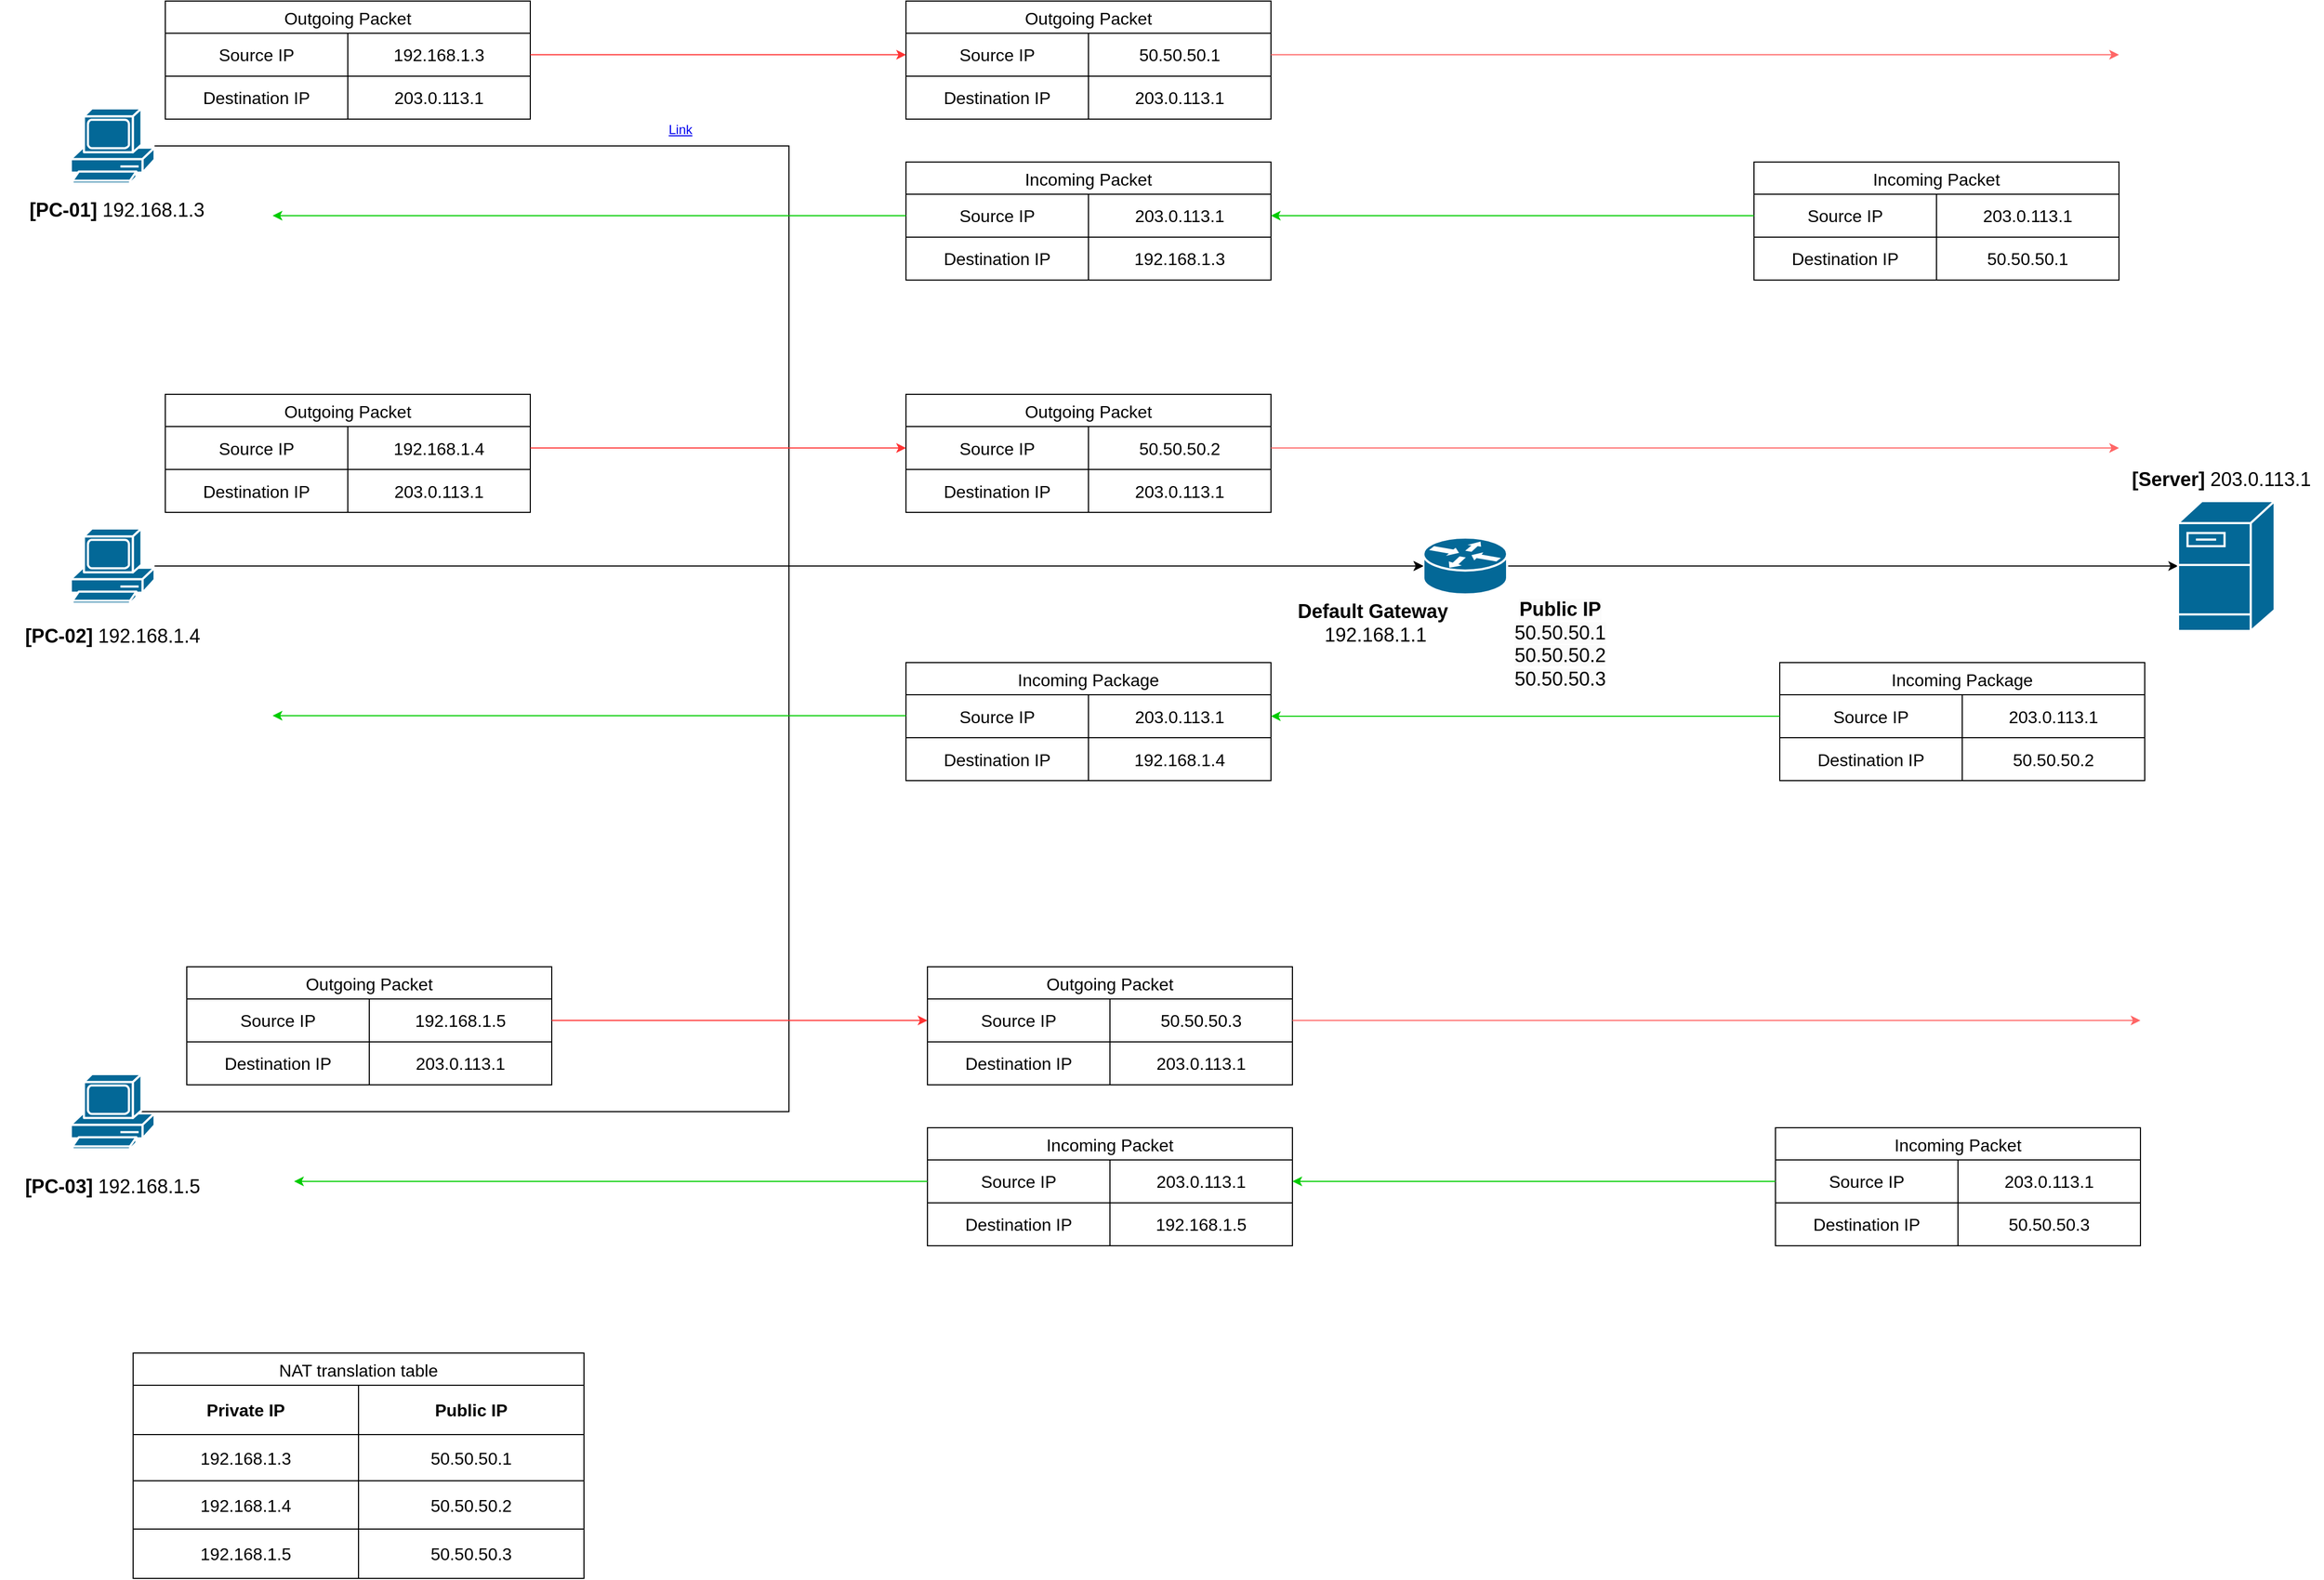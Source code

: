 <mxfile version="22.0.2" type="device">
  <diagram id="6a731a19-8d31-9384-78a2-239565b7b9f0" name="Page-1">
    <mxGraphModel dx="3158" dy="2316" grid="1" gridSize="10" guides="1" tooltips="1" connect="1" arrows="1" fold="1" page="1" pageScale="1" pageWidth="827" pageHeight="1169" background="none" math="0" shadow="0">
      <root>
        <mxCell id="0" />
        <mxCell id="1" parent="0" />
        <object label="NAT translation table" id="Jf1T5h9fYw6Bt_OMcPzL-2282">
          <mxCell style="shape=table;startSize=30;container=1;collapsible=0;childLayout=tableLayout;strokeColor=default;fontSize=16;" vertex="1" parent="1">
            <mxGeometry x="120" y="1200" width="420" height="210" as="geometry" />
          </mxCell>
        </object>
        <mxCell id="Jf1T5h9fYw6Bt_OMcPzL-2283" value="" style="shape=tableRow;horizontal=0;startSize=0;swimlaneHead=0;swimlaneBody=0;strokeColor=inherit;top=0;left=0;bottom=0;right=0;collapsible=0;dropTarget=0;fillColor=none;points=[[0,0.5],[1,0.5]];portConstraint=eastwest;fontSize=16;" vertex="1" parent="Jf1T5h9fYw6Bt_OMcPzL-2282">
          <mxGeometry y="30" width="420" height="46" as="geometry" />
        </mxCell>
        <mxCell id="Jf1T5h9fYw6Bt_OMcPzL-2284" value="&lt;b&gt;Private IP&lt;/b&gt;" style="shape=partialRectangle;html=1;whiteSpace=wrap;connectable=0;strokeColor=inherit;overflow=hidden;fillColor=none;top=0;left=0;bottom=0;right=0;pointerEvents=1;fontSize=16;" vertex="1" parent="Jf1T5h9fYw6Bt_OMcPzL-2283">
          <mxGeometry width="210" height="46" as="geometry">
            <mxRectangle width="210" height="46" as="alternateBounds" />
          </mxGeometry>
        </mxCell>
        <mxCell id="Jf1T5h9fYw6Bt_OMcPzL-2285" value="&lt;b&gt;Public IP&lt;/b&gt;" style="shape=partialRectangle;html=1;whiteSpace=wrap;connectable=0;strokeColor=inherit;overflow=hidden;fillColor=none;top=0;left=0;bottom=0;right=0;pointerEvents=1;fontSize=16;" vertex="1" parent="Jf1T5h9fYw6Bt_OMcPzL-2283">
          <mxGeometry x="210" width="210" height="46" as="geometry">
            <mxRectangle width="210" height="46" as="alternateBounds" />
          </mxGeometry>
        </mxCell>
        <mxCell id="Jf1T5h9fYw6Bt_OMcPzL-2287" value="" style="shape=tableRow;horizontal=0;startSize=0;swimlaneHead=0;swimlaneBody=0;strokeColor=inherit;top=0;left=0;bottom=0;right=0;collapsible=0;dropTarget=0;fillColor=none;points=[[0,0.5],[1,0.5]];portConstraint=eastwest;fontSize=16;" vertex="1" parent="Jf1T5h9fYw6Bt_OMcPzL-2282">
          <mxGeometry y="76" width="420" height="43" as="geometry" />
        </mxCell>
        <mxCell id="Jf1T5h9fYw6Bt_OMcPzL-2288" value="192.168.1.3" style="shape=partialRectangle;html=1;whiteSpace=wrap;connectable=0;strokeColor=inherit;overflow=hidden;fillColor=none;top=0;left=0;bottom=0;right=0;pointerEvents=1;fontSize=16;" vertex="1" parent="Jf1T5h9fYw6Bt_OMcPzL-2287">
          <mxGeometry width="210" height="43" as="geometry">
            <mxRectangle width="210" height="43" as="alternateBounds" />
          </mxGeometry>
        </mxCell>
        <mxCell id="Jf1T5h9fYw6Bt_OMcPzL-2289" value="50.50.50.1" style="shape=partialRectangle;html=1;whiteSpace=wrap;connectable=0;strokeColor=inherit;overflow=hidden;fillColor=none;top=0;left=0;bottom=0;right=0;pointerEvents=1;fontSize=16;" vertex="1" parent="Jf1T5h9fYw6Bt_OMcPzL-2287">
          <mxGeometry x="210" width="210" height="43" as="geometry">
            <mxRectangle width="210" height="43" as="alternateBounds" />
          </mxGeometry>
        </mxCell>
        <mxCell id="Jf1T5h9fYw6Bt_OMcPzL-2291" value="" style="shape=tableRow;horizontal=0;startSize=0;swimlaneHead=0;swimlaneBody=0;strokeColor=inherit;top=0;left=0;bottom=0;right=0;collapsible=0;dropTarget=0;fillColor=none;points=[[0,0.5],[1,0.5]];portConstraint=eastwest;fontSize=16;" vertex="1" parent="Jf1T5h9fYw6Bt_OMcPzL-2282">
          <mxGeometry y="119" width="420" height="45" as="geometry" />
        </mxCell>
        <mxCell id="Jf1T5h9fYw6Bt_OMcPzL-2292" value="192.168.1.4" style="shape=partialRectangle;html=1;whiteSpace=wrap;connectable=0;strokeColor=inherit;overflow=hidden;fillColor=none;top=0;left=0;bottom=0;right=0;pointerEvents=1;fontSize=16;" vertex="1" parent="Jf1T5h9fYw6Bt_OMcPzL-2291">
          <mxGeometry width="210" height="45" as="geometry">
            <mxRectangle width="210" height="45" as="alternateBounds" />
          </mxGeometry>
        </mxCell>
        <mxCell id="Jf1T5h9fYw6Bt_OMcPzL-2293" value="50.50.50.2" style="shape=partialRectangle;html=1;whiteSpace=wrap;connectable=0;strokeColor=inherit;overflow=hidden;fillColor=none;top=0;left=0;bottom=0;right=0;pointerEvents=1;fontSize=16;" vertex="1" parent="Jf1T5h9fYw6Bt_OMcPzL-2291">
          <mxGeometry x="210" width="210" height="45" as="geometry">
            <mxRectangle width="210" height="45" as="alternateBounds" />
          </mxGeometry>
        </mxCell>
        <mxCell id="Jf1T5h9fYw6Bt_OMcPzL-2363" style="shape=tableRow;horizontal=0;startSize=0;swimlaneHead=0;swimlaneBody=0;strokeColor=inherit;top=0;left=0;bottom=0;right=0;collapsible=0;dropTarget=0;fillColor=none;points=[[0,0.5],[1,0.5]];portConstraint=eastwest;fontSize=16;" vertex="1" parent="Jf1T5h9fYw6Bt_OMcPzL-2282">
          <mxGeometry y="164" width="420" height="46" as="geometry" />
        </mxCell>
        <mxCell id="Jf1T5h9fYw6Bt_OMcPzL-2364" value="192.168.1.5" style="shape=partialRectangle;html=1;whiteSpace=wrap;connectable=0;strokeColor=inherit;overflow=hidden;fillColor=none;top=0;left=0;bottom=0;right=0;pointerEvents=1;fontSize=16;" vertex="1" parent="Jf1T5h9fYw6Bt_OMcPzL-2363">
          <mxGeometry width="210" height="46" as="geometry">
            <mxRectangle width="210" height="46" as="alternateBounds" />
          </mxGeometry>
        </mxCell>
        <mxCell id="Jf1T5h9fYw6Bt_OMcPzL-2365" value="50.50.50.3" style="shape=partialRectangle;html=1;whiteSpace=wrap;connectable=0;strokeColor=inherit;overflow=hidden;fillColor=none;top=0;left=0;bottom=0;right=0;pointerEvents=1;fontSize=16;" vertex="1" parent="Jf1T5h9fYw6Bt_OMcPzL-2363">
          <mxGeometry x="210" width="210" height="46" as="geometry">
            <mxRectangle width="210" height="46" as="alternateBounds" />
          </mxGeometry>
        </mxCell>
        <mxCell id="Jf1T5h9fYw6Bt_OMcPzL-2257" value="" style="shape=mxgraph.cisco.computers_and_peripherals.pc;sketch=0;html=1;pointerEvents=1;dashed=0;fillColor=#036897;strokeColor=#ffffff;strokeWidth=2;verticalLabelPosition=bottom;verticalAlign=top;align=center;outlineConnect=0;" vertex="1" parent="1">
          <mxGeometry x="62" y="40" width="78" height="70" as="geometry" />
        </mxCell>
        <mxCell id="Jf1T5h9fYw6Bt_OMcPzL-2270" value="" style="shape=mxgraph.cisco.computers_and_peripherals.pc;sketch=0;html=1;pointerEvents=1;dashed=0;fillColor=#036897;strokeColor=#ffffff;strokeWidth=2;verticalLabelPosition=bottom;verticalAlign=top;align=center;outlineConnect=0;" vertex="1" parent="1">
          <mxGeometry x="62" y="431.5" width="78" height="70" as="geometry" />
        </mxCell>
        <mxCell id="Jf1T5h9fYw6Bt_OMcPzL-2298" style="edgeStyle=orthogonalEdgeStyle;rounded=0;orthogonalLoop=1;jettySize=auto;html=1;exitX=0.83;exitY=0.5;exitDx=0;exitDy=0;exitPerimeter=0;entryX=0;entryY=0.5;entryDx=0;entryDy=0;entryPerimeter=0;" edge="1" parent="1" source="Jf1T5h9fYw6Bt_OMcPzL-2271" target="Jf1T5h9fYw6Bt_OMcPzL-2295">
          <mxGeometry relative="1" as="geometry">
            <mxPoint x="592" y="341.5" as="targetPoint" />
          </mxGeometry>
        </mxCell>
        <mxCell id="Jf1T5h9fYw6Bt_OMcPzL-2271" value="" style="shape=mxgraph.cisco.computers_and_peripherals.pc;sketch=0;html=1;pointerEvents=1;dashed=0;fillColor=#036897;strokeColor=#ffffff;strokeWidth=2;verticalLabelPosition=bottom;verticalAlign=top;align=center;outlineConnect=0;" vertex="1" parent="1">
          <mxGeometry x="62" y="940" width="78" height="70" as="geometry" />
        </mxCell>
        <mxCell id="Jf1T5h9fYw6Bt_OMcPzL-2391" style="edgeStyle=orthogonalEdgeStyle;rounded=0;orthogonalLoop=1;jettySize=auto;html=1;" edge="1" parent="1" source="Jf1T5h9fYw6Bt_OMcPzL-2295" target="Jf1T5h9fYw6Bt_OMcPzL-2329">
          <mxGeometry relative="1" as="geometry" />
        </mxCell>
        <mxCell id="Jf1T5h9fYw6Bt_OMcPzL-2295" value="" style="shape=mxgraph.cisco.routers.router;sketch=0;html=1;pointerEvents=1;dashed=0;fillColor=#036897;strokeColor=#ffffff;strokeWidth=2;verticalLabelPosition=bottom;verticalAlign=top;align=center;outlineConnect=0;" vertex="1" parent="1">
          <mxGeometry x="1322" y="440" width="78" height="53" as="geometry" />
        </mxCell>
        <mxCell id="Jf1T5h9fYw6Bt_OMcPzL-2296" style="edgeStyle=orthogonalEdgeStyle;rounded=0;orthogonalLoop=1;jettySize=auto;html=1;entryX=0;entryY=0.5;entryDx=0;entryDy=0;entryPerimeter=0;" edge="1" parent="1" source="Jf1T5h9fYw6Bt_OMcPzL-2257" target="Jf1T5h9fYw6Bt_OMcPzL-2295">
          <mxGeometry relative="1" as="geometry" />
        </mxCell>
        <mxCell id="Jf1T5h9fYw6Bt_OMcPzL-2297" style="edgeStyle=orthogonalEdgeStyle;rounded=0;orthogonalLoop=1;jettySize=auto;html=1;entryX=0;entryY=0.5;entryDx=0;entryDy=0;entryPerimeter=0;" edge="1" parent="1" source="Jf1T5h9fYw6Bt_OMcPzL-2270" target="Jf1T5h9fYw6Bt_OMcPzL-2295">
          <mxGeometry relative="1" as="geometry" />
        </mxCell>
        <mxCell id="Jf1T5h9fYw6Bt_OMcPzL-2311" value="Outgoing Packet" style="shape=table;startSize=30;container=1;collapsible=0;childLayout=tableLayout;strokeColor=default;fontSize=16;" vertex="1" parent="1">
          <mxGeometry x="150" y="-60" width="340" height="110" as="geometry" />
        </mxCell>
        <mxCell id="Jf1T5h9fYw6Bt_OMcPzL-2312" value="" style="shape=tableRow;horizontal=0;startSize=0;swimlaneHead=0;swimlaneBody=0;strokeColor=inherit;top=0;left=0;bottom=0;right=0;collapsible=0;dropTarget=0;fillColor=none;points=[[0,0.5],[1,0.5]];portConstraint=eastwest;fontSize=16;" vertex="1" parent="Jf1T5h9fYw6Bt_OMcPzL-2311">
          <mxGeometry y="30" width="340" height="40" as="geometry" />
        </mxCell>
        <mxCell id="Jf1T5h9fYw6Bt_OMcPzL-2313" value="Source IP" style="shape=partialRectangle;html=1;whiteSpace=wrap;connectable=0;strokeColor=inherit;overflow=hidden;fillColor=none;top=0;left=0;bottom=0;right=0;pointerEvents=1;fontSize=16;" vertex="1" parent="Jf1T5h9fYw6Bt_OMcPzL-2312">
          <mxGeometry width="170" height="40" as="geometry">
            <mxRectangle width="170" height="40" as="alternateBounds" />
          </mxGeometry>
        </mxCell>
        <mxCell id="Jf1T5h9fYw6Bt_OMcPzL-2326" value="192.168.1.3" style="shape=partialRectangle;html=1;whiteSpace=wrap;connectable=0;strokeColor=inherit;overflow=hidden;fillColor=none;top=0;left=0;bottom=0;right=0;pointerEvents=1;fontSize=16;" vertex="1" parent="Jf1T5h9fYw6Bt_OMcPzL-2312">
          <mxGeometry x="170" width="170" height="40" as="geometry">
            <mxRectangle width="170" height="40" as="alternateBounds" />
          </mxGeometry>
        </mxCell>
        <mxCell id="Jf1T5h9fYw6Bt_OMcPzL-2324" style="shape=tableRow;horizontal=0;startSize=0;swimlaneHead=0;swimlaneBody=0;strokeColor=inherit;top=0;left=0;bottom=0;right=0;collapsible=0;dropTarget=0;fillColor=none;points=[[0,0.5],[1,0.5]];portConstraint=eastwest;fontSize=16;" vertex="1" parent="Jf1T5h9fYw6Bt_OMcPzL-2311">
          <mxGeometry y="70" width="340" height="40" as="geometry" />
        </mxCell>
        <mxCell id="Jf1T5h9fYw6Bt_OMcPzL-2325" value="Destination IP" style="shape=partialRectangle;html=1;whiteSpace=wrap;connectable=0;strokeColor=inherit;overflow=hidden;fillColor=none;top=0;left=0;bottom=0;right=0;pointerEvents=1;fontSize=16;" vertex="1" parent="Jf1T5h9fYw6Bt_OMcPzL-2324">
          <mxGeometry width="170" height="40" as="geometry">
            <mxRectangle width="170" height="40" as="alternateBounds" />
          </mxGeometry>
        </mxCell>
        <mxCell id="Jf1T5h9fYw6Bt_OMcPzL-2327" value="203.0.113.1" style="shape=partialRectangle;html=1;whiteSpace=wrap;connectable=0;strokeColor=inherit;overflow=hidden;fillColor=none;top=0;left=0;bottom=0;right=0;pointerEvents=1;fontSize=16;" vertex="1" parent="Jf1T5h9fYw6Bt_OMcPzL-2324">
          <mxGeometry x="170" width="170" height="40" as="geometry">
            <mxRectangle width="170" height="40" as="alternateBounds" />
          </mxGeometry>
        </mxCell>
        <mxCell id="Jf1T5h9fYw6Bt_OMcPzL-2329" value="" style="shape=mxgraph.cisco.servers.fileserver;sketch=0;html=1;pointerEvents=1;dashed=0;fillColor=#036897;strokeColor=#ffffff;strokeWidth=2;verticalLabelPosition=bottom;verticalAlign=top;align=center;outlineConnect=0;" vertex="1" parent="1">
          <mxGeometry x="2025" y="406" width="90" height="121" as="geometry" />
        </mxCell>
        <mxCell id="Jf1T5h9fYw6Bt_OMcPzL-2331" value="&lt;font style=&quot;font-size: 18px;&quot;&gt;&lt;b&gt;[PC-01]&lt;/b&gt;&amp;nbsp;192.168.1.3&lt;/font&gt;" style="text;html=1;strokeColor=none;fillColor=none;align=center;verticalAlign=middle;whiteSpace=wrap;rounded=0;" vertex="1" parent="1">
          <mxGeometry y="120" width="210" height="30" as="geometry" />
        </mxCell>
        <mxCell id="Jf1T5h9fYw6Bt_OMcPzL-2332" value="&lt;font style=&quot;font-size: 18px;&quot;&gt;&lt;b&gt;[PC-02]&lt;/b&gt;&amp;nbsp;192.168.1.4&lt;/font&gt;" style="text;html=1;strokeColor=none;fillColor=none;align=center;verticalAlign=middle;whiteSpace=wrap;rounded=0;" vertex="1" parent="1">
          <mxGeometry x="-4" y="516.5" width="210" height="30" as="geometry" />
        </mxCell>
        <mxCell id="Jf1T5h9fYw6Bt_OMcPzL-2333" value="&lt;font style=&quot;font-size: 18px;&quot;&gt;&lt;b&gt;[Server]&lt;/b&gt; 203.0.113.1&lt;/font&gt;" style="text;html=1;align=center;verticalAlign=middle;resizable=0;points=[];autosize=1;strokeColor=none;fillColor=none;" vertex="1" parent="1">
          <mxGeometry x="1970" y="366" width="190" height="40" as="geometry" />
        </mxCell>
        <mxCell id="Jf1T5h9fYw6Bt_OMcPzL-2334" value="Outgoing Packet" style="shape=table;startSize=30;container=1;collapsible=0;childLayout=tableLayout;strokeColor=default;fontSize=16;" vertex="1" parent="1">
          <mxGeometry x="840" y="-60" width="340" height="110" as="geometry" />
        </mxCell>
        <mxCell id="Jf1T5h9fYw6Bt_OMcPzL-2335" value="" style="shape=tableRow;horizontal=0;startSize=0;swimlaneHead=0;swimlaneBody=0;strokeColor=inherit;top=0;left=0;bottom=0;right=0;collapsible=0;dropTarget=0;fillColor=none;points=[[0,0.5],[1,0.5]];portConstraint=eastwest;fontSize=16;" vertex="1" parent="Jf1T5h9fYw6Bt_OMcPzL-2334">
          <mxGeometry y="30" width="340" height="40" as="geometry" />
        </mxCell>
        <mxCell id="Jf1T5h9fYw6Bt_OMcPzL-2336" value="Source IP" style="shape=partialRectangle;html=1;whiteSpace=wrap;connectable=0;strokeColor=inherit;overflow=hidden;fillColor=none;top=0;left=0;bottom=0;right=0;pointerEvents=1;fontSize=16;" vertex="1" parent="Jf1T5h9fYw6Bt_OMcPzL-2335">
          <mxGeometry width="170" height="40" as="geometry">
            <mxRectangle width="170" height="40" as="alternateBounds" />
          </mxGeometry>
        </mxCell>
        <mxCell id="Jf1T5h9fYw6Bt_OMcPzL-2337" value="50.50.50.1" style="shape=partialRectangle;html=1;whiteSpace=wrap;connectable=0;strokeColor=inherit;overflow=hidden;fillColor=none;top=0;left=0;bottom=0;right=0;pointerEvents=1;fontSize=16;" vertex="1" parent="Jf1T5h9fYw6Bt_OMcPzL-2335">
          <mxGeometry x="170" width="170" height="40" as="geometry">
            <mxRectangle width="170" height="40" as="alternateBounds" />
          </mxGeometry>
        </mxCell>
        <mxCell id="Jf1T5h9fYw6Bt_OMcPzL-2338" style="shape=tableRow;horizontal=0;startSize=0;swimlaneHead=0;swimlaneBody=0;strokeColor=inherit;top=0;left=0;bottom=0;right=0;collapsible=0;dropTarget=0;fillColor=none;points=[[0,0.5],[1,0.5]];portConstraint=eastwest;fontSize=16;" vertex="1" parent="Jf1T5h9fYw6Bt_OMcPzL-2334">
          <mxGeometry y="70" width="340" height="40" as="geometry" />
        </mxCell>
        <mxCell id="Jf1T5h9fYw6Bt_OMcPzL-2339" value="Destination IP" style="shape=partialRectangle;html=1;whiteSpace=wrap;connectable=0;strokeColor=inherit;overflow=hidden;fillColor=none;top=0;left=0;bottom=0;right=0;pointerEvents=1;fontSize=16;" vertex="1" parent="Jf1T5h9fYw6Bt_OMcPzL-2338">
          <mxGeometry width="170" height="40" as="geometry">
            <mxRectangle width="170" height="40" as="alternateBounds" />
          </mxGeometry>
        </mxCell>
        <mxCell id="Jf1T5h9fYw6Bt_OMcPzL-2340" value="203.0.113.1" style="shape=partialRectangle;html=1;whiteSpace=wrap;connectable=0;strokeColor=inherit;overflow=hidden;fillColor=none;top=0;left=0;bottom=0;right=0;pointerEvents=1;fontSize=16;" vertex="1" parent="Jf1T5h9fYw6Bt_OMcPzL-2338">
          <mxGeometry x="170" width="170" height="40" as="geometry">
            <mxRectangle width="170" height="40" as="alternateBounds" />
          </mxGeometry>
        </mxCell>
        <mxCell id="Jf1T5h9fYw6Bt_OMcPzL-2343" style="edgeStyle=orthogonalEdgeStyle;rounded=0;orthogonalLoop=1;jettySize=auto;html=1;entryX=0;entryY=0.5;entryDx=0;entryDy=0;strokeColor=#FF3333;" edge="1" parent="1" source="Jf1T5h9fYw6Bt_OMcPzL-2312" target="Jf1T5h9fYw6Bt_OMcPzL-2335">
          <mxGeometry relative="1" as="geometry" />
        </mxCell>
        <mxCell id="Jf1T5h9fYw6Bt_OMcPzL-2344" value="&lt;font style=&quot;font-size: 18px;&quot;&gt;&lt;b&gt;Default Gateway&lt;/b&gt;&amp;nbsp;&lt;br&gt;192.168.1.1&lt;br&gt;&lt;/font&gt;" style="text;html=1;align=center;verticalAlign=middle;resizable=0;points=[];autosize=1;strokeColor=none;fillColor=none;" vertex="1" parent="1">
          <mxGeometry x="1192" y="490" width="170" height="60" as="geometry" />
        </mxCell>
        <mxCell id="Jf1T5h9fYw6Bt_OMcPzL-2347" value="&lt;b style=&quot;border-color: var(--border-color); color: rgb(0, 0, 0); font-family: Helvetica; font-size: 18px; font-style: normal; font-variant-ligatures: normal; font-variant-caps: normal; letter-spacing: normal; orphans: 2; text-indent: 0px; text-transform: none; widows: 2; word-spacing: 0px; -webkit-text-stroke-width: 0px; background-color: rgb(251, 251, 251); text-decoration-thickness: initial; text-decoration-style: initial; text-decoration-color: initial;&quot;&gt;Public IP&lt;/b&gt;&lt;span style=&quot;color: rgb(0, 0, 0); font-family: Helvetica; font-size: 18px; font-style: normal; font-variant-ligatures: normal; font-variant-caps: normal; font-weight: 400; letter-spacing: normal; orphans: 2; text-indent: 0px; text-transform: none; widows: 2; word-spacing: 0px; -webkit-text-stroke-width: 0px; background-color: rgb(251, 251, 251); text-decoration-thickness: initial; text-decoration-style: initial; text-decoration-color: initial; float: none; display: inline !important;&quot;&gt;&lt;span&gt;&lt;br&gt;&lt;/span&gt;50.50.50.1&lt;br&gt;50.50.50.2&lt;br&gt;50.50.50.3&lt;br&gt;&lt;/span&gt;" style="text;whiteSpace=wrap;html=1;align=center;" vertex="1" parent="1">
          <mxGeometry x="1390" y="490" width="119" height="150" as="geometry" />
        </mxCell>
        <mxCell id="Jf1T5h9fYw6Bt_OMcPzL-2366" style="edgeStyle=orthogonalEdgeStyle;rounded=0;orthogonalLoop=1;jettySize=auto;html=1;strokeColor=#FF6666;" edge="1" parent="1" source="Jf1T5h9fYw6Bt_OMcPzL-2335">
          <mxGeometry relative="1" as="geometry">
            <mxPoint x="1970" y="-10" as="targetPoint" />
          </mxGeometry>
        </mxCell>
        <mxCell id="Jf1T5h9fYw6Bt_OMcPzL-2374" value="Incoming Packet" style="shape=table;startSize=30;container=1;collapsible=0;childLayout=tableLayout;strokeColor=default;fontSize=16;" vertex="1" parent="1">
          <mxGeometry x="1630" y="90" width="340" height="110" as="geometry" />
        </mxCell>
        <mxCell id="Jf1T5h9fYw6Bt_OMcPzL-2375" value="" style="shape=tableRow;horizontal=0;startSize=0;swimlaneHead=0;swimlaneBody=0;strokeColor=inherit;top=0;left=0;bottom=0;right=0;collapsible=0;dropTarget=0;fillColor=none;points=[[0,0.5],[1,0.5]];portConstraint=eastwest;fontSize=16;" vertex="1" parent="Jf1T5h9fYw6Bt_OMcPzL-2374">
          <mxGeometry y="30" width="340" height="40" as="geometry" />
        </mxCell>
        <mxCell id="Jf1T5h9fYw6Bt_OMcPzL-2376" value="Source IP" style="shape=partialRectangle;html=1;whiteSpace=wrap;connectable=0;strokeColor=inherit;overflow=hidden;fillColor=none;top=0;left=0;bottom=0;right=0;pointerEvents=1;fontSize=16;" vertex="1" parent="Jf1T5h9fYw6Bt_OMcPzL-2375">
          <mxGeometry width="170" height="40" as="geometry">
            <mxRectangle width="170" height="40" as="alternateBounds" />
          </mxGeometry>
        </mxCell>
        <mxCell id="Jf1T5h9fYw6Bt_OMcPzL-2377" value="203.0.113.1" style="shape=partialRectangle;html=1;whiteSpace=wrap;connectable=0;strokeColor=inherit;overflow=hidden;fillColor=none;top=0;left=0;bottom=0;right=0;pointerEvents=1;fontSize=16;" vertex="1" parent="Jf1T5h9fYw6Bt_OMcPzL-2375">
          <mxGeometry x="170" width="170" height="40" as="geometry">
            <mxRectangle width="170" height="40" as="alternateBounds" />
          </mxGeometry>
        </mxCell>
        <mxCell id="Jf1T5h9fYw6Bt_OMcPzL-2378" style="shape=tableRow;horizontal=0;startSize=0;swimlaneHead=0;swimlaneBody=0;strokeColor=inherit;top=0;left=0;bottom=0;right=0;collapsible=0;dropTarget=0;fillColor=none;points=[[0,0.5],[1,0.5]];portConstraint=eastwest;fontSize=16;" vertex="1" parent="Jf1T5h9fYw6Bt_OMcPzL-2374">
          <mxGeometry y="70" width="340" height="40" as="geometry" />
        </mxCell>
        <mxCell id="Jf1T5h9fYw6Bt_OMcPzL-2379" value="Destination IP" style="shape=partialRectangle;html=1;whiteSpace=wrap;connectable=0;strokeColor=inherit;overflow=hidden;fillColor=none;top=0;left=0;bottom=0;right=0;pointerEvents=1;fontSize=16;" vertex="1" parent="Jf1T5h9fYw6Bt_OMcPzL-2378">
          <mxGeometry width="170" height="40" as="geometry">
            <mxRectangle width="170" height="40" as="alternateBounds" />
          </mxGeometry>
        </mxCell>
        <mxCell id="Jf1T5h9fYw6Bt_OMcPzL-2380" value="50.50.50.1" style="shape=partialRectangle;html=1;whiteSpace=wrap;connectable=0;strokeColor=inherit;overflow=hidden;fillColor=none;top=0;left=0;bottom=0;right=0;pointerEvents=1;fontSize=16;" vertex="1" parent="Jf1T5h9fYw6Bt_OMcPzL-2378">
          <mxGeometry x="170" width="170" height="40" as="geometry">
            <mxRectangle width="170" height="40" as="alternateBounds" />
          </mxGeometry>
        </mxCell>
        <mxCell id="Jf1T5h9fYw6Bt_OMcPzL-2381" value="Incoming Packet" style="shape=table;startSize=30;container=1;collapsible=0;childLayout=tableLayout;strokeColor=default;fontSize=16;" vertex="1" parent="1">
          <mxGeometry x="840" y="90" width="340" height="110" as="geometry" />
        </mxCell>
        <mxCell id="Jf1T5h9fYw6Bt_OMcPzL-2382" value="" style="shape=tableRow;horizontal=0;startSize=0;swimlaneHead=0;swimlaneBody=0;strokeColor=inherit;top=0;left=0;bottom=0;right=0;collapsible=0;dropTarget=0;fillColor=none;points=[[0,0.5],[1,0.5]];portConstraint=eastwest;fontSize=16;" vertex="1" parent="Jf1T5h9fYw6Bt_OMcPzL-2381">
          <mxGeometry y="30" width="340" height="40" as="geometry" />
        </mxCell>
        <mxCell id="Jf1T5h9fYw6Bt_OMcPzL-2383" value="Source IP" style="shape=partialRectangle;html=1;whiteSpace=wrap;connectable=0;strokeColor=inherit;overflow=hidden;fillColor=none;top=0;left=0;bottom=0;right=0;pointerEvents=1;fontSize=16;" vertex="1" parent="Jf1T5h9fYw6Bt_OMcPzL-2382">
          <mxGeometry width="170" height="40" as="geometry">
            <mxRectangle width="170" height="40" as="alternateBounds" />
          </mxGeometry>
        </mxCell>
        <mxCell id="Jf1T5h9fYw6Bt_OMcPzL-2384" value="203.0.113.1" style="shape=partialRectangle;html=1;whiteSpace=wrap;connectable=0;strokeColor=inherit;overflow=hidden;fillColor=none;top=0;left=0;bottom=0;right=0;pointerEvents=1;fontSize=16;" vertex="1" parent="Jf1T5h9fYw6Bt_OMcPzL-2382">
          <mxGeometry x="170" width="170" height="40" as="geometry">
            <mxRectangle width="170" height="40" as="alternateBounds" />
          </mxGeometry>
        </mxCell>
        <mxCell id="Jf1T5h9fYw6Bt_OMcPzL-2385" style="shape=tableRow;horizontal=0;startSize=0;swimlaneHead=0;swimlaneBody=0;strokeColor=inherit;top=0;left=0;bottom=0;right=0;collapsible=0;dropTarget=0;fillColor=none;points=[[0,0.5],[1,0.5]];portConstraint=eastwest;fontSize=16;" vertex="1" parent="Jf1T5h9fYw6Bt_OMcPzL-2381">
          <mxGeometry y="70" width="340" height="40" as="geometry" />
        </mxCell>
        <mxCell id="Jf1T5h9fYw6Bt_OMcPzL-2386" value="Destination IP" style="shape=partialRectangle;html=1;whiteSpace=wrap;connectable=0;strokeColor=inherit;overflow=hidden;fillColor=none;top=0;left=0;bottom=0;right=0;pointerEvents=1;fontSize=16;" vertex="1" parent="Jf1T5h9fYw6Bt_OMcPzL-2385">
          <mxGeometry width="170" height="40" as="geometry">
            <mxRectangle width="170" height="40" as="alternateBounds" />
          </mxGeometry>
        </mxCell>
        <mxCell id="Jf1T5h9fYw6Bt_OMcPzL-2387" value="192.168.1.3" style="shape=partialRectangle;html=1;whiteSpace=wrap;connectable=0;strokeColor=inherit;overflow=hidden;fillColor=none;top=0;left=0;bottom=0;right=0;pointerEvents=1;fontSize=16;" vertex="1" parent="Jf1T5h9fYw6Bt_OMcPzL-2385">
          <mxGeometry x="170" width="170" height="40" as="geometry">
            <mxRectangle width="170" height="40" as="alternateBounds" />
          </mxGeometry>
        </mxCell>
        <mxCell id="Jf1T5h9fYw6Bt_OMcPzL-2389" style="edgeStyle=orthogonalEdgeStyle;rounded=0;orthogonalLoop=1;jettySize=auto;html=1;entryX=1;entryY=0.5;entryDx=0;entryDy=0;strokeColor=#00CC00;" edge="1" parent="1" source="Jf1T5h9fYw6Bt_OMcPzL-2375" target="Jf1T5h9fYw6Bt_OMcPzL-2382">
          <mxGeometry relative="1" as="geometry" />
        </mxCell>
        <mxCell id="Jf1T5h9fYw6Bt_OMcPzL-2390" style="edgeStyle=orthogonalEdgeStyle;rounded=0;orthogonalLoop=1;jettySize=auto;html=1;strokeColor=#00CC00;" edge="1" parent="1" source="Jf1T5h9fYw6Bt_OMcPzL-2382">
          <mxGeometry relative="1" as="geometry">
            <mxPoint x="250.0" y="140" as="targetPoint" />
          </mxGeometry>
        </mxCell>
        <mxCell id="Jf1T5h9fYw6Bt_OMcPzL-2425" value="Outgoing Packet" style="shape=table;startSize=30;container=1;collapsible=0;childLayout=tableLayout;strokeColor=default;fontSize=16;" vertex="1" parent="1">
          <mxGeometry x="150" y="306.5" width="340" height="110" as="geometry" />
        </mxCell>
        <mxCell id="Jf1T5h9fYw6Bt_OMcPzL-2426" value="" style="shape=tableRow;horizontal=0;startSize=0;swimlaneHead=0;swimlaneBody=0;strokeColor=inherit;top=0;left=0;bottom=0;right=0;collapsible=0;dropTarget=0;fillColor=none;points=[[0,0.5],[1,0.5]];portConstraint=eastwest;fontSize=16;" vertex="1" parent="Jf1T5h9fYw6Bt_OMcPzL-2425">
          <mxGeometry y="30" width="340" height="40" as="geometry" />
        </mxCell>
        <mxCell id="Jf1T5h9fYw6Bt_OMcPzL-2427" value="Source IP" style="shape=partialRectangle;html=1;whiteSpace=wrap;connectable=0;strokeColor=inherit;overflow=hidden;fillColor=none;top=0;left=0;bottom=0;right=0;pointerEvents=1;fontSize=16;" vertex="1" parent="Jf1T5h9fYw6Bt_OMcPzL-2426">
          <mxGeometry width="170" height="40" as="geometry">
            <mxRectangle width="170" height="40" as="alternateBounds" />
          </mxGeometry>
        </mxCell>
        <mxCell id="Jf1T5h9fYw6Bt_OMcPzL-2428" value="192.168.1.4" style="shape=partialRectangle;html=1;whiteSpace=wrap;connectable=0;strokeColor=inherit;overflow=hidden;fillColor=none;top=0;left=0;bottom=0;right=0;pointerEvents=1;fontSize=16;" vertex="1" parent="Jf1T5h9fYw6Bt_OMcPzL-2426">
          <mxGeometry x="170" width="170" height="40" as="geometry">
            <mxRectangle width="170" height="40" as="alternateBounds" />
          </mxGeometry>
        </mxCell>
        <mxCell id="Jf1T5h9fYw6Bt_OMcPzL-2429" style="shape=tableRow;horizontal=0;startSize=0;swimlaneHead=0;swimlaneBody=0;strokeColor=inherit;top=0;left=0;bottom=0;right=0;collapsible=0;dropTarget=0;fillColor=none;points=[[0,0.5],[1,0.5]];portConstraint=eastwest;fontSize=16;" vertex="1" parent="Jf1T5h9fYw6Bt_OMcPzL-2425">
          <mxGeometry y="70" width="340" height="40" as="geometry" />
        </mxCell>
        <mxCell id="Jf1T5h9fYw6Bt_OMcPzL-2430" value="Destination IP" style="shape=partialRectangle;html=1;whiteSpace=wrap;connectable=0;strokeColor=inherit;overflow=hidden;fillColor=none;top=0;left=0;bottom=0;right=0;pointerEvents=1;fontSize=16;" vertex="1" parent="Jf1T5h9fYw6Bt_OMcPzL-2429">
          <mxGeometry width="170" height="40" as="geometry">
            <mxRectangle width="170" height="40" as="alternateBounds" />
          </mxGeometry>
        </mxCell>
        <mxCell id="Jf1T5h9fYw6Bt_OMcPzL-2431" value="203.0.113.1" style="shape=partialRectangle;html=1;whiteSpace=wrap;connectable=0;strokeColor=inherit;overflow=hidden;fillColor=none;top=0;left=0;bottom=0;right=0;pointerEvents=1;fontSize=16;" vertex="1" parent="Jf1T5h9fYw6Bt_OMcPzL-2429">
          <mxGeometry x="170" width="170" height="40" as="geometry">
            <mxRectangle width="170" height="40" as="alternateBounds" />
          </mxGeometry>
        </mxCell>
        <mxCell id="Jf1T5h9fYw6Bt_OMcPzL-2432" value="Outgoing Packet" style="shape=table;startSize=30;container=1;collapsible=0;childLayout=tableLayout;strokeColor=default;fontSize=16;" vertex="1" parent="1">
          <mxGeometry x="840" y="306.5" width="340" height="110" as="geometry" />
        </mxCell>
        <mxCell id="Jf1T5h9fYw6Bt_OMcPzL-2433" value="" style="shape=tableRow;horizontal=0;startSize=0;swimlaneHead=0;swimlaneBody=0;strokeColor=inherit;top=0;left=0;bottom=0;right=0;collapsible=0;dropTarget=0;fillColor=none;points=[[0,0.5],[1,0.5]];portConstraint=eastwest;fontSize=16;" vertex="1" parent="Jf1T5h9fYw6Bt_OMcPzL-2432">
          <mxGeometry y="30" width="340" height="40" as="geometry" />
        </mxCell>
        <mxCell id="Jf1T5h9fYw6Bt_OMcPzL-2434" value="Source IP" style="shape=partialRectangle;html=1;whiteSpace=wrap;connectable=0;strokeColor=inherit;overflow=hidden;fillColor=none;top=0;left=0;bottom=0;right=0;pointerEvents=1;fontSize=16;" vertex="1" parent="Jf1T5h9fYw6Bt_OMcPzL-2433">
          <mxGeometry width="170" height="40" as="geometry">
            <mxRectangle width="170" height="40" as="alternateBounds" />
          </mxGeometry>
        </mxCell>
        <mxCell id="Jf1T5h9fYw6Bt_OMcPzL-2435" value="50.50.50.2" style="shape=partialRectangle;html=1;whiteSpace=wrap;connectable=0;strokeColor=inherit;overflow=hidden;fillColor=none;top=0;left=0;bottom=0;right=0;pointerEvents=1;fontSize=16;" vertex="1" parent="Jf1T5h9fYw6Bt_OMcPzL-2433">
          <mxGeometry x="170" width="170" height="40" as="geometry">
            <mxRectangle width="170" height="40" as="alternateBounds" />
          </mxGeometry>
        </mxCell>
        <mxCell id="Jf1T5h9fYw6Bt_OMcPzL-2436" style="shape=tableRow;horizontal=0;startSize=0;swimlaneHead=0;swimlaneBody=0;strokeColor=inherit;top=0;left=0;bottom=0;right=0;collapsible=0;dropTarget=0;fillColor=none;points=[[0,0.5],[1,0.5]];portConstraint=eastwest;fontSize=16;" vertex="1" parent="Jf1T5h9fYw6Bt_OMcPzL-2432">
          <mxGeometry y="70" width="340" height="40" as="geometry" />
        </mxCell>
        <mxCell id="Jf1T5h9fYw6Bt_OMcPzL-2437" value="Destination IP" style="shape=partialRectangle;html=1;whiteSpace=wrap;connectable=0;strokeColor=inherit;overflow=hidden;fillColor=none;top=0;left=0;bottom=0;right=0;pointerEvents=1;fontSize=16;" vertex="1" parent="Jf1T5h9fYw6Bt_OMcPzL-2436">
          <mxGeometry width="170" height="40" as="geometry">
            <mxRectangle width="170" height="40" as="alternateBounds" />
          </mxGeometry>
        </mxCell>
        <mxCell id="Jf1T5h9fYw6Bt_OMcPzL-2438" value="203.0.113.1" style="shape=partialRectangle;html=1;whiteSpace=wrap;connectable=0;strokeColor=inherit;overflow=hidden;fillColor=none;top=0;left=0;bottom=0;right=0;pointerEvents=1;fontSize=16;" vertex="1" parent="Jf1T5h9fYw6Bt_OMcPzL-2436">
          <mxGeometry x="170" width="170" height="40" as="geometry">
            <mxRectangle width="170" height="40" as="alternateBounds" />
          </mxGeometry>
        </mxCell>
        <mxCell id="Jf1T5h9fYw6Bt_OMcPzL-2439" style="edgeStyle=orthogonalEdgeStyle;rounded=0;orthogonalLoop=1;jettySize=auto;html=1;entryX=0;entryY=0.5;entryDx=0;entryDy=0;strokeColor=#FF3333;" edge="1" parent="1" source="Jf1T5h9fYw6Bt_OMcPzL-2426" target="Jf1T5h9fYw6Bt_OMcPzL-2433">
          <mxGeometry relative="1" as="geometry" />
        </mxCell>
        <mxCell id="Jf1T5h9fYw6Bt_OMcPzL-2440" style="edgeStyle=orthogonalEdgeStyle;rounded=0;orthogonalLoop=1;jettySize=auto;html=1;strokeColor=#FF6666;" edge="1" parent="1" source="Jf1T5h9fYw6Bt_OMcPzL-2433">
          <mxGeometry relative="1" as="geometry">
            <mxPoint x="1970" y="356.5" as="targetPoint" />
          </mxGeometry>
        </mxCell>
        <mxCell id="Jf1T5h9fYw6Bt_OMcPzL-2441" value="Incoming Package" style="shape=table;startSize=30;container=1;collapsible=0;childLayout=tableLayout;strokeColor=default;fontSize=16;" vertex="1" parent="1">
          <mxGeometry x="1654" y="556.5" width="340" height="110" as="geometry" />
        </mxCell>
        <mxCell id="Jf1T5h9fYw6Bt_OMcPzL-2442" value="" style="shape=tableRow;horizontal=0;startSize=0;swimlaneHead=0;swimlaneBody=0;strokeColor=inherit;top=0;left=0;bottom=0;right=0;collapsible=0;dropTarget=0;fillColor=none;points=[[0,0.5],[1,0.5]];portConstraint=eastwest;fontSize=16;" vertex="1" parent="Jf1T5h9fYw6Bt_OMcPzL-2441">
          <mxGeometry y="30" width="340" height="40" as="geometry" />
        </mxCell>
        <mxCell id="Jf1T5h9fYw6Bt_OMcPzL-2443" value="Source IP" style="shape=partialRectangle;html=1;whiteSpace=wrap;connectable=0;strokeColor=inherit;overflow=hidden;fillColor=none;top=0;left=0;bottom=0;right=0;pointerEvents=1;fontSize=16;" vertex="1" parent="Jf1T5h9fYw6Bt_OMcPzL-2442">
          <mxGeometry width="170" height="40" as="geometry">
            <mxRectangle width="170" height="40" as="alternateBounds" />
          </mxGeometry>
        </mxCell>
        <mxCell id="Jf1T5h9fYw6Bt_OMcPzL-2444" value="203.0.113.1" style="shape=partialRectangle;html=1;whiteSpace=wrap;connectable=0;strokeColor=inherit;overflow=hidden;fillColor=none;top=0;left=0;bottom=0;right=0;pointerEvents=1;fontSize=16;" vertex="1" parent="Jf1T5h9fYw6Bt_OMcPzL-2442">
          <mxGeometry x="170" width="170" height="40" as="geometry">
            <mxRectangle width="170" height="40" as="alternateBounds" />
          </mxGeometry>
        </mxCell>
        <mxCell id="Jf1T5h9fYw6Bt_OMcPzL-2445" style="shape=tableRow;horizontal=0;startSize=0;swimlaneHead=0;swimlaneBody=0;strokeColor=inherit;top=0;left=0;bottom=0;right=0;collapsible=0;dropTarget=0;fillColor=none;points=[[0,0.5],[1,0.5]];portConstraint=eastwest;fontSize=16;" vertex="1" parent="Jf1T5h9fYw6Bt_OMcPzL-2441">
          <mxGeometry y="70" width="340" height="40" as="geometry" />
        </mxCell>
        <mxCell id="Jf1T5h9fYw6Bt_OMcPzL-2446" value="Destination IP" style="shape=partialRectangle;html=1;whiteSpace=wrap;connectable=0;strokeColor=inherit;overflow=hidden;fillColor=none;top=0;left=0;bottom=0;right=0;pointerEvents=1;fontSize=16;" vertex="1" parent="Jf1T5h9fYw6Bt_OMcPzL-2445">
          <mxGeometry width="170" height="40" as="geometry">
            <mxRectangle width="170" height="40" as="alternateBounds" />
          </mxGeometry>
        </mxCell>
        <mxCell id="Jf1T5h9fYw6Bt_OMcPzL-2447" value="50.50.50.2" style="shape=partialRectangle;html=1;whiteSpace=wrap;connectable=0;strokeColor=inherit;overflow=hidden;fillColor=none;top=0;left=0;bottom=0;right=0;pointerEvents=1;fontSize=16;" vertex="1" parent="Jf1T5h9fYw6Bt_OMcPzL-2445">
          <mxGeometry x="170" width="170" height="40" as="geometry">
            <mxRectangle width="170" height="40" as="alternateBounds" />
          </mxGeometry>
        </mxCell>
        <mxCell id="Jf1T5h9fYw6Bt_OMcPzL-2448" value="Incoming Package" style="shape=table;startSize=30;container=1;collapsible=0;childLayout=tableLayout;strokeColor=default;fontSize=16;" vertex="1" parent="1">
          <mxGeometry x="840" y="556.5" width="340" height="110" as="geometry" />
        </mxCell>
        <mxCell id="Jf1T5h9fYw6Bt_OMcPzL-2449" value="" style="shape=tableRow;horizontal=0;startSize=0;swimlaneHead=0;swimlaneBody=0;strokeColor=inherit;top=0;left=0;bottom=0;right=0;collapsible=0;dropTarget=0;fillColor=none;points=[[0,0.5],[1,0.5]];portConstraint=eastwest;fontSize=16;" vertex="1" parent="Jf1T5h9fYw6Bt_OMcPzL-2448">
          <mxGeometry y="30" width="340" height="40" as="geometry" />
        </mxCell>
        <mxCell id="Jf1T5h9fYw6Bt_OMcPzL-2450" value="Source IP" style="shape=partialRectangle;html=1;whiteSpace=wrap;connectable=0;strokeColor=inherit;overflow=hidden;fillColor=none;top=0;left=0;bottom=0;right=0;pointerEvents=1;fontSize=16;" vertex="1" parent="Jf1T5h9fYw6Bt_OMcPzL-2449">
          <mxGeometry width="170" height="40" as="geometry">
            <mxRectangle width="170" height="40" as="alternateBounds" />
          </mxGeometry>
        </mxCell>
        <mxCell id="Jf1T5h9fYw6Bt_OMcPzL-2451" value="203.0.113.1" style="shape=partialRectangle;html=1;whiteSpace=wrap;connectable=0;strokeColor=inherit;overflow=hidden;fillColor=none;top=0;left=0;bottom=0;right=0;pointerEvents=1;fontSize=16;" vertex="1" parent="Jf1T5h9fYw6Bt_OMcPzL-2449">
          <mxGeometry x="170" width="170" height="40" as="geometry">
            <mxRectangle width="170" height="40" as="alternateBounds" />
          </mxGeometry>
        </mxCell>
        <mxCell id="Jf1T5h9fYw6Bt_OMcPzL-2452" style="shape=tableRow;horizontal=0;startSize=0;swimlaneHead=0;swimlaneBody=0;strokeColor=inherit;top=0;left=0;bottom=0;right=0;collapsible=0;dropTarget=0;fillColor=none;points=[[0,0.5],[1,0.5]];portConstraint=eastwest;fontSize=16;" vertex="1" parent="Jf1T5h9fYw6Bt_OMcPzL-2448">
          <mxGeometry y="70" width="340" height="40" as="geometry" />
        </mxCell>
        <mxCell id="Jf1T5h9fYw6Bt_OMcPzL-2453" value="Destination IP" style="shape=partialRectangle;html=1;whiteSpace=wrap;connectable=0;strokeColor=inherit;overflow=hidden;fillColor=none;top=0;left=0;bottom=0;right=0;pointerEvents=1;fontSize=16;" vertex="1" parent="Jf1T5h9fYw6Bt_OMcPzL-2452">
          <mxGeometry width="170" height="40" as="geometry">
            <mxRectangle width="170" height="40" as="alternateBounds" />
          </mxGeometry>
        </mxCell>
        <mxCell id="Jf1T5h9fYw6Bt_OMcPzL-2454" value="192.168.1.4" style="shape=partialRectangle;html=1;whiteSpace=wrap;connectable=0;strokeColor=inherit;overflow=hidden;fillColor=none;top=0;left=0;bottom=0;right=0;pointerEvents=1;fontSize=16;" vertex="1" parent="Jf1T5h9fYw6Bt_OMcPzL-2452">
          <mxGeometry x="170" width="170" height="40" as="geometry">
            <mxRectangle width="170" height="40" as="alternateBounds" />
          </mxGeometry>
        </mxCell>
        <mxCell id="Jf1T5h9fYw6Bt_OMcPzL-2455" style="edgeStyle=orthogonalEdgeStyle;rounded=0;orthogonalLoop=1;jettySize=auto;html=1;entryX=1;entryY=0.5;entryDx=0;entryDy=0;strokeColor=#00CC00;" edge="1" parent="1" source="Jf1T5h9fYw6Bt_OMcPzL-2442" target="Jf1T5h9fYw6Bt_OMcPzL-2449">
          <mxGeometry relative="1" as="geometry">
            <Array as="points">
              <mxPoint x="1520" y="607" />
              <mxPoint x="1520" y="607" />
            </Array>
          </mxGeometry>
        </mxCell>
        <mxCell id="Jf1T5h9fYw6Bt_OMcPzL-2456" style="edgeStyle=orthogonalEdgeStyle;rounded=0;orthogonalLoop=1;jettySize=auto;html=1;strokeColor=#00CC00;" edge="1" parent="1" source="Jf1T5h9fYw6Bt_OMcPzL-2449">
          <mxGeometry relative="1" as="geometry">
            <mxPoint x="250" y="606" as="targetPoint" />
          </mxGeometry>
        </mxCell>
        <mxCell id="Jf1T5h9fYw6Bt_OMcPzL-2457" value="&lt;font style=&quot;font-size: 18px;&quot;&gt;&lt;b&gt;[PC-03]&lt;/b&gt;&amp;nbsp;192.168.1.5&lt;/font&gt;" style="text;html=1;strokeColor=none;fillColor=none;align=center;verticalAlign=middle;whiteSpace=wrap;rounded=0;" vertex="1" parent="1">
          <mxGeometry x="-4" y="1030" width="210" height="30" as="geometry" />
        </mxCell>
        <mxCell id="Jf1T5h9fYw6Bt_OMcPzL-2458" value="Outgoing Packet" style="shape=table;startSize=30;container=1;collapsible=0;childLayout=tableLayout;strokeColor=default;fontSize=16;" vertex="1" parent="1">
          <mxGeometry x="170" y="840" width="340" height="110" as="geometry" />
        </mxCell>
        <mxCell id="Jf1T5h9fYw6Bt_OMcPzL-2459" value="" style="shape=tableRow;horizontal=0;startSize=0;swimlaneHead=0;swimlaneBody=0;strokeColor=inherit;top=0;left=0;bottom=0;right=0;collapsible=0;dropTarget=0;fillColor=none;points=[[0,0.5],[1,0.5]];portConstraint=eastwest;fontSize=16;" vertex="1" parent="Jf1T5h9fYw6Bt_OMcPzL-2458">
          <mxGeometry y="30" width="340" height="40" as="geometry" />
        </mxCell>
        <mxCell id="Jf1T5h9fYw6Bt_OMcPzL-2460" value="Source IP" style="shape=partialRectangle;html=1;whiteSpace=wrap;connectable=0;strokeColor=inherit;overflow=hidden;fillColor=none;top=0;left=0;bottom=0;right=0;pointerEvents=1;fontSize=16;" vertex="1" parent="Jf1T5h9fYw6Bt_OMcPzL-2459">
          <mxGeometry width="170" height="40" as="geometry">
            <mxRectangle width="170" height="40" as="alternateBounds" />
          </mxGeometry>
        </mxCell>
        <mxCell id="Jf1T5h9fYw6Bt_OMcPzL-2461" value="192.168.1.5" style="shape=partialRectangle;html=1;whiteSpace=wrap;connectable=0;strokeColor=inherit;overflow=hidden;fillColor=none;top=0;left=0;bottom=0;right=0;pointerEvents=1;fontSize=16;" vertex="1" parent="Jf1T5h9fYw6Bt_OMcPzL-2459">
          <mxGeometry x="170" width="170" height="40" as="geometry">
            <mxRectangle width="170" height="40" as="alternateBounds" />
          </mxGeometry>
        </mxCell>
        <mxCell id="Jf1T5h9fYw6Bt_OMcPzL-2462" style="shape=tableRow;horizontal=0;startSize=0;swimlaneHead=0;swimlaneBody=0;strokeColor=inherit;top=0;left=0;bottom=0;right=0;collapsible=0;dropTarget=0;fillColor=none;points=[[0,0.5],[1,0.5]];portConstraint=eastwest;fontSize=16;" vertex="1" parent="Jf1T5h9fYw6Bt_OMcPzL-2458">
          <mxGeometry y="70" width="340" height="40" as="geometry" />
        </mxCell>
        <mxCell id="Jf1T5h9fYw6Bt_OMcPzL-2463" value="Destination IP" style="shape=partialRectangle;html=1;whiteSpace=wrap;connectable=0;strokeColor=inherit;overflow=hidden;fillColor=none;top=0;left=0;bottom=0;right=0;pointerEvents=1;fontSize=16;" vertex="1" parent="Jf1T5h9fYw6Bt_OMcPzL-2462">
          <mxGeometry width="170" height="40" as="geometry">
            <mxRectangle width="170" height="40" as="alternateBounds" />
          </mxGeometry>
        </mxCell>
        <mxCell id="Jf1T5h9fYw6Bt_OMcPzL-2464" value="203.0.113.1" style="shape=partialRectangle;html=1;whiteSpace=wrap;connectable=0;strokeColor=inherit;overflow=hidden;fillColor=none;top=0;left=0;bottom=0;right=0;pointerEvents=1;fontSize=16;" vertex="1" parent="Jf1T5h9fYw6Bt_OMcPzL-2462">
          <mxGeometry x="170" width="170" height="40" as="geometry">
            <mxRectangle width="170" height="40" as="alternateBounds" />
          </mxGeometry>
        </mxCell>
        <mxCell id="Jf1T5h9fYw6Bt_OMcPzL-2465" value="Outgoing Packet" style="shape=table;startSize=30;container=1;collapsible=0;childLayout=tableLayout;strokeColor=default;fontSize=16;" vertex="1" parent="1">
          <mxGeometry x="860" y="840" width="340" height="110" as="geometry" />
        </mxCell>
        <mxCell id="Jf1T5h9fYw6Bt_OMcPzL-2466" value="" style="shape=tableRow;horizontal=0;startSize=0;swimlaneHead=0;swimlaneBody=0;strokeColor=inherit;top=0;left=0;bottom=0;right=0;collapsible=0;dropTarget=0;fillColor=none;points=[[0,0.5],[1,0.5]];portConstraint=eastwest;fontSize=16;" vertex="1" parent="Jf1T5h9fYw6Bt_OMcPzL-2465">
          <mxGeometry y="30" width="340" height="40" as="geometry" />
        </mxCell>
        <mxCell id="Jf1T5h9fYw6Bt_OMcPzL-2467" value="Source IP" style="shape=partialRectangle;html=1;whiteSpace=wrap;connectable=0;strokeColor=inherit;overflow=hidden;fillColor=none;top=0;left=0;bottom=0;right=0;pointerEvents=1;fontSize=16;" vertex="1" parent="Jf1T5h9fYw6Bt_OMcPzL-2466">
          <mxGeometry width="170" height="40" as="geometry">
            <mxRectangle width="170" height="40" as="alternateBounds" />
          </mxGeometry>
        </mxCell>
        <mxCell id="Jf1T5h9fYw6Bt_OMcPzL-2468" value="50.50.50.3" style="shape=partialRectangle;html=1;whiteSpace=wrap;connectable=0;strokeColor=inherit;overflow=hidden;fillColor=none;top=0;left=0;bottom=0;right=0;pointerEvents=1;fontSize=16;" vertex="1" parent="Jf1T5h9fYw6Bt_OMcPzL-2466">
          <mxGeometry x="170" width="170" height="40" as="geometry">
            <mxRectangle width="170" height="40" as="alternateBounds" />
          </mxGeometry>
        </mxCell>
        <mxCell id="Jf1T5h9fYw6Bt_OMcPzL-2469" style="shape=tableRow;horizontal=0;startSize=0;swimlaneHead=0;swimlaneBody=0;strokeColor=inherit;top=0;left=0;bottom=0;right=0;collapsible=0;dropTarget=0;fillColor=none;points=[[0,0.5],[1,0.5]];portConstraint=eastwest;fontSize=16;" vertex="1" parent="Jf1T5h9fYw6Bt_OMcPzL-2465">
          <mxGeometry y="70" width="340" height="40" as="geometry" />
        </mxCell>
        <mxCell id="Jf1T5h9fYw6Bt_OMcPzL-2470" value="Destination IP" style="shape=partialRectangle;html=1;whiteSpace=wrap;connectable=0;strokeColor=inherit;overflow=hidden;fillColor=none;top=0;left=0;bottom=0;right=0;pointerEvents=1;fontSize=16;" vertex="1" parent="Jf1T5h9fYw6Bt_OMcPzL-2469">
          <mxGeometry width="170" height="40" as="geometry">
            <mxRectangle width="170" height="40" as="alternateBounds" />
          </mxGeometry>
        </mxCell>
        <mxCell id="Jf1T5h9fYw6Bt_OMcPzL-2471" value="203.0.113.1" style="shape=partialRectangle;html=1;whiteSpace=wrap;connectable=0;strokeColor=inherit;overflow=hidden;fillColor=none;top=0;left=0;bottom=0;right=0;pointerEvents=1;fontSize=16;" vertex="1" parent="Jf1T5h9fYw6Bt_OMcPzL-2469">
          <mxGeometry x="170" width="170" height="40" as="geometry">
            <mxRectangle width="170" height="40" as="alternateBounds" />
          </mxGeometry>
        </mxCell>
        <mxCell id="Jf1T5h9fYw6Bt_OMcPzL-2472" style="edgeStyle=orthogonalEdgeStyle;rounded=0;orthogonalLoop=1;jettySize=auto;html=1;entryX=0;entryY=0.5;entryDx=0;entryDy=0;strokeColor=#FF3333;" edge="1" parent="1" source="Jf1T5h9fYw6Bt_OMcPzL-2459" target="Jf1T5h9fYw6Bt_OMcPzL-2466">
          <mxGeometry relative="1" as="geometry" />
        </mxCell>
        <mxCell id="Jf1T5h9fYw6Bt_OMcPzL-2473" style="edgeStyle=orthogonalEdgeStyle;rounded=0;orthogonalLoop=1;jettySize=auto;html=1;strokeColor=#FF6666;" edge="1" parent="1" source="Jf1T5h9fYw6Bt_OMcPzL-2466">
          <mxGeometry relative="1" as="geometry">
            <mxPoint x="1990" y="890" as="targetPoint" />
          </mxGeometry>
        </mxCell>
        <mxCell id="Jf1T5h9fYw6Bt_OMcPzL-2474" value="Incoming Packet" style="shape=table;startSize=30;container=1;collapsible=0;childLayout=tableLayout;strokeColor=default;fontSize=16;" vertex="1" parent="1">
          <mxGeometry x="1650" y="990" width="340" height="110" as="geometry" />
        </mxCell>
        <mxCell id="Jf1T5h9fYw6Bt_OMcPzL-2475" value="" style="shape=tableRow;horizontal=0;startSize=0;swimlaneHead=0;swimlaneBody=0;strokeColor=inherit;top=0;left=0;bottom=0;right=0;collapsible=0;dropTarget=0;fillColor=none;points=[[0,0.5],[1,0.5]];portConstraint=eastwest;fontSize=16;" vertex="1" parent="Jf1T5h9fYw6Bt_OMcPzL-2474">
          <mxGeometry y="30" width="340" height="40" as="geometry" />
        </mxCell>
        <mxCell id="Jf1T5h9fYw6Bt_OMcPzL-2476" value="Source IP" style="shape=partialRectangle;html=1;whiteSpace=wrap;connectable=0;strokeColor=inherit;overflow=hidden;fillColor=none;top=0;left=0;bottom=0;right=0;pointerEvents=1;fontSize=16;" vertex="1" parent="Jf1T5h9fYw6Bt_OMcPzL-2475">
          <mxGeometry width="170" height="40" as="geometry">
            <mxRectangle width="170" height="40" as="alternateBounds" />
          </mxGeometry>
        </mxCell>
        <mxCell id="Jf1T5h9fYw6Bt_OMcPzL-2477" value="203.0.113.1" style="shape=partialRectangle;html=1;whiteSpace=wrap;connectable=0;strokeColor=inherit;overflow=hidden;fillColor=none;top=0;left=0;bottom=0;right=0;pointerEvents=1;fontSize=16;" vertex="1" parent="Jf1T5h9fYw6Bt_OMcPzL-2475">
          <mxGeometry x="170" width="170" height="40" as="geometry">
            <mxRectangle width="170" height="40" as="alternateBounds" />
          </mxGeometry>
        </mxCell>
        <mxCell id="Jf1T5h9fYw6Bt_OMcPzL-2478" style="shape=tableRow;horizontal=0;startSize=0;swimlaneHead=0;swimlaneBody=0;strokeColor=inherit;top=0;left=0;bottom=0;right=0;collapsible=0;dropTarget=0;fillColor=none;points=[[0,0.5],[1,0.5]];portConstraint=eastwest;fontSize=16;" vertex="1" parent="Jf1T5h9fYw6Bt_OMcPzL-2474">
          <mxGeometry y="70" width="340" height="40" as="geometry" />
        </mxCell>
        <mxCell id="Jf1T5h9fYw6Bt_OMcPzL-2479" value="Destination IP" style="shape=partialRectangle;html=1;whiteSpace=wrap;connectable=0;strokeColor=inherit;overflow=hidden;fillColor=none;top=0;left=0;bottom=0;right=0;pointerEvents=1;fontSize=16;" vertex="1" parent="Jf1T5h9fYw6Bt_OMcPzL-2478">
          <mxGeometry width="170" height="40" as="geometry">
            <mxRectangle width="170" height="40" as="alternateBounds" />
          </mxGeometry>
        </mxCell>
        <mxCell id="Jf1T5h9fYw6Bt_OMcPzL-2480" value="50.50.50.3" style="shape=partialRectangle;html=1;whiteSpace=wrap;connectable=0;strokeColor=inherit;overflow=hidden;fillColor=none;top=0;left=0;bottom=0;right=0;pointerEvents=1;fontSize=16;" vertex="1" parent="Jf1T5h9fYw6Bt_OMcPzL-2478">
          <mxGeometry x="170" width="170" height="40" as="geometry">
            <mxRectangle width="170" height="40" as="alternateBounds" />
          </mxGeometry>
        </mxCell>
        <mxCell id="Jf1T5h9fYw6Bt_OMcPzL-2481" value="Incoming Packet" style="shape=table;startSize=30;container=1;collapsible=0;childLayout=tableLayout;strokeColor=default;fontSize=16;" vertex="1" parent="1">
          <mxGeometry x="860" y="990" width="340" height="110" as="geometry" />
        </mxCell>
        <mxCell id="Jf1T5h9fYw6Bt_OMcPzL-2482" value="" style="shape=tableRow;horizontal=0;startSize=0;swimlaneHead=0;swimlaneBody=0;strokeColor=inherit;top=0;left=0;bottom=0;right=0;collapsible=0;dropTarget=0;fillColor=none;points=[[0,0.5],[1,0.5]];portConstraint=eastwest;fontSize=16;" vertex="1" parent="Jf1T5h9fYw6Bt_OMcPzL-2481">
          <mxGeometry y="30" width="340" height="40" as="geometry" />
        </mxCell>
        <mxCell id="Jf1T5h9fYw6Bt_OMcPzL-2483" value="Source IP" style="shape=partialRectangle;html=1;whiteSpace=wrap;connectable=0;strokeColor=inherit;overflow=hidden;fillColor=none;top=0;left=0;bottom=0;right=0;pointerEvents=1;fontSize=16;" vertex="1" parent="Jf1T5h9fYw6Bt_OMcPzL-2482">
          <mxGeometry width="170" height="40" as="geometry">
            <mxRectangle width="170" height="40" as="alternateBounds" />
          </mxGeometry>
        </mxCell>
        <mxCell id="Jf1T5h9fYw6Bt_OMcPzL-2484" value="203.0.113.1" style="shape=partialRectangle;html=1;whiteSpace=wrap;connectable=0;strokeColor=inherit;overflow=hidden;fillColor=none;top=0;left=0;bottom=0;right=0;pointerEvents=1;fontSize=16;" vertex="1" parent="Jf1T5h9fYw6Bt_OMcPzL-2482">
          <mxGeometry x="170" width="170" height="40" as="geometry">
            <mxRectangle width="170" height="40" as="alternateBounds" />
          </mxGeometry>
        </mxCell>
        <mxCell id="Jf1T5h9fYw6Bt_OMcPzL-2485" style="shape=tableRow;horizontal=0;startSize=0;swimlaneHead=0;swimlaneBody=0;strokeColor=inherit;top=0;left=0;bottom=0;right=0;collapsible=0;dropTarget=0;fillColor=none;points=[[0,0.5],[1,0.5]];portConstraint=eastwest;fontSize=16;" vertex="1" parent="Jf1T5h9fYw6Bt_OMcPzL-2481">
          <mxGeometry y="70" width="340" height="40" as="geometry" />
        </mxCell>
        <mxCell id="Jf1T5h9fYw6Bt_OMcPzL-2486" value="Destination IP" style="shape=partialRectangle;html=1;whiteSpace=wrap;connectable=0;strokeColor=inherit;overflow=hidden;fillColor=none;top=0;left=0;bottom=0;right=0;pointerEvents=1;fontSize=16;" vertex="1" parent="Jf1T5h9fYw6Bt_OMcPzL-2485">
          <mxGeometry width="170" height="40" as="geometry">
            <mxRectangle width="170" height="40" as="alternateBounds" />
          </mxGeometry>
        </mxCell>
        <mxCell id="Jf1T5h9fYw6Bt_OMcPzL-2487" value="192.168.1.5" style="shape=partialRectangle;html=1;whiteSpace=wrap;connectable=0;strokeColor=inherit;overflow=hidden;fillColor=none;top=0;left=0;bottom=0;right=0;pointerEvents=1;fontSize=16;" vertex="1" parent="Jf1T5h9fYw6Bt_OMcPzL-2485">
          <mxGeometry x="170" width="170" height="40" as="geometry">
            <mxRectangle width="170" height="40" as="alternateBounds" />
          </mxGeometry>
        </mxCell>
        <mxCell id="Jf1T5h9fYw6Bt_OMcPzL-2488" style="edgeStyle=orthogonalEdgeStyle;rounded=0;orthogonalLoop=1;jettySize=auto;html=1;entryX=1;entryY=0.5;entryDx=0;entryDy=0;strokeColor=#00CC00;" edge="1" parent="1" source="Jf1T5h9fYw6Bt_OMcPzL-2475" target="Jf1T5h9fYw6Bt_OMcPzL-2482">
          <mxGeometry relative="1" as="geometry" />
        </mxCell>
        <mxCell id="Jf1T5h9fYw6Bt_OMcPzL-2489" style="edgeStyle=orthogonalEdgeStyle;rounded=0;orthogonalLoop=1;jettySize=auto;html=1;strokeColor=#00CC00;" edge="1" parent="1" source="Jf1T5h9fYw6Bt_OMcPzL-2482">
          <mxGeometry relative="1" as="geometry">
            <mxPoint x="270.0" y="1040" as="targetPoint" />
          </mxGeometry>
        </mxCell>
        <UserObject label="Link" link="https://www.draw.io" id="Jf1T5h9fYw6Bt_OMcPzL-2490">
          <mxCell style="text;html=1;strokeColor=none;fillColor=none;whiteSpace=wrap;align=center;verticalAlign=middle;fontColor=#0000EE;fontStyle=4;" vertex="1" parent="1">
            <mxGeometry x="600" y="40" width="60" height="40" as="geometry" />
          </mxCell>
        </UserObject>
      </root>
    </mxGraphModel>
  </diagram>
</mxfile>
